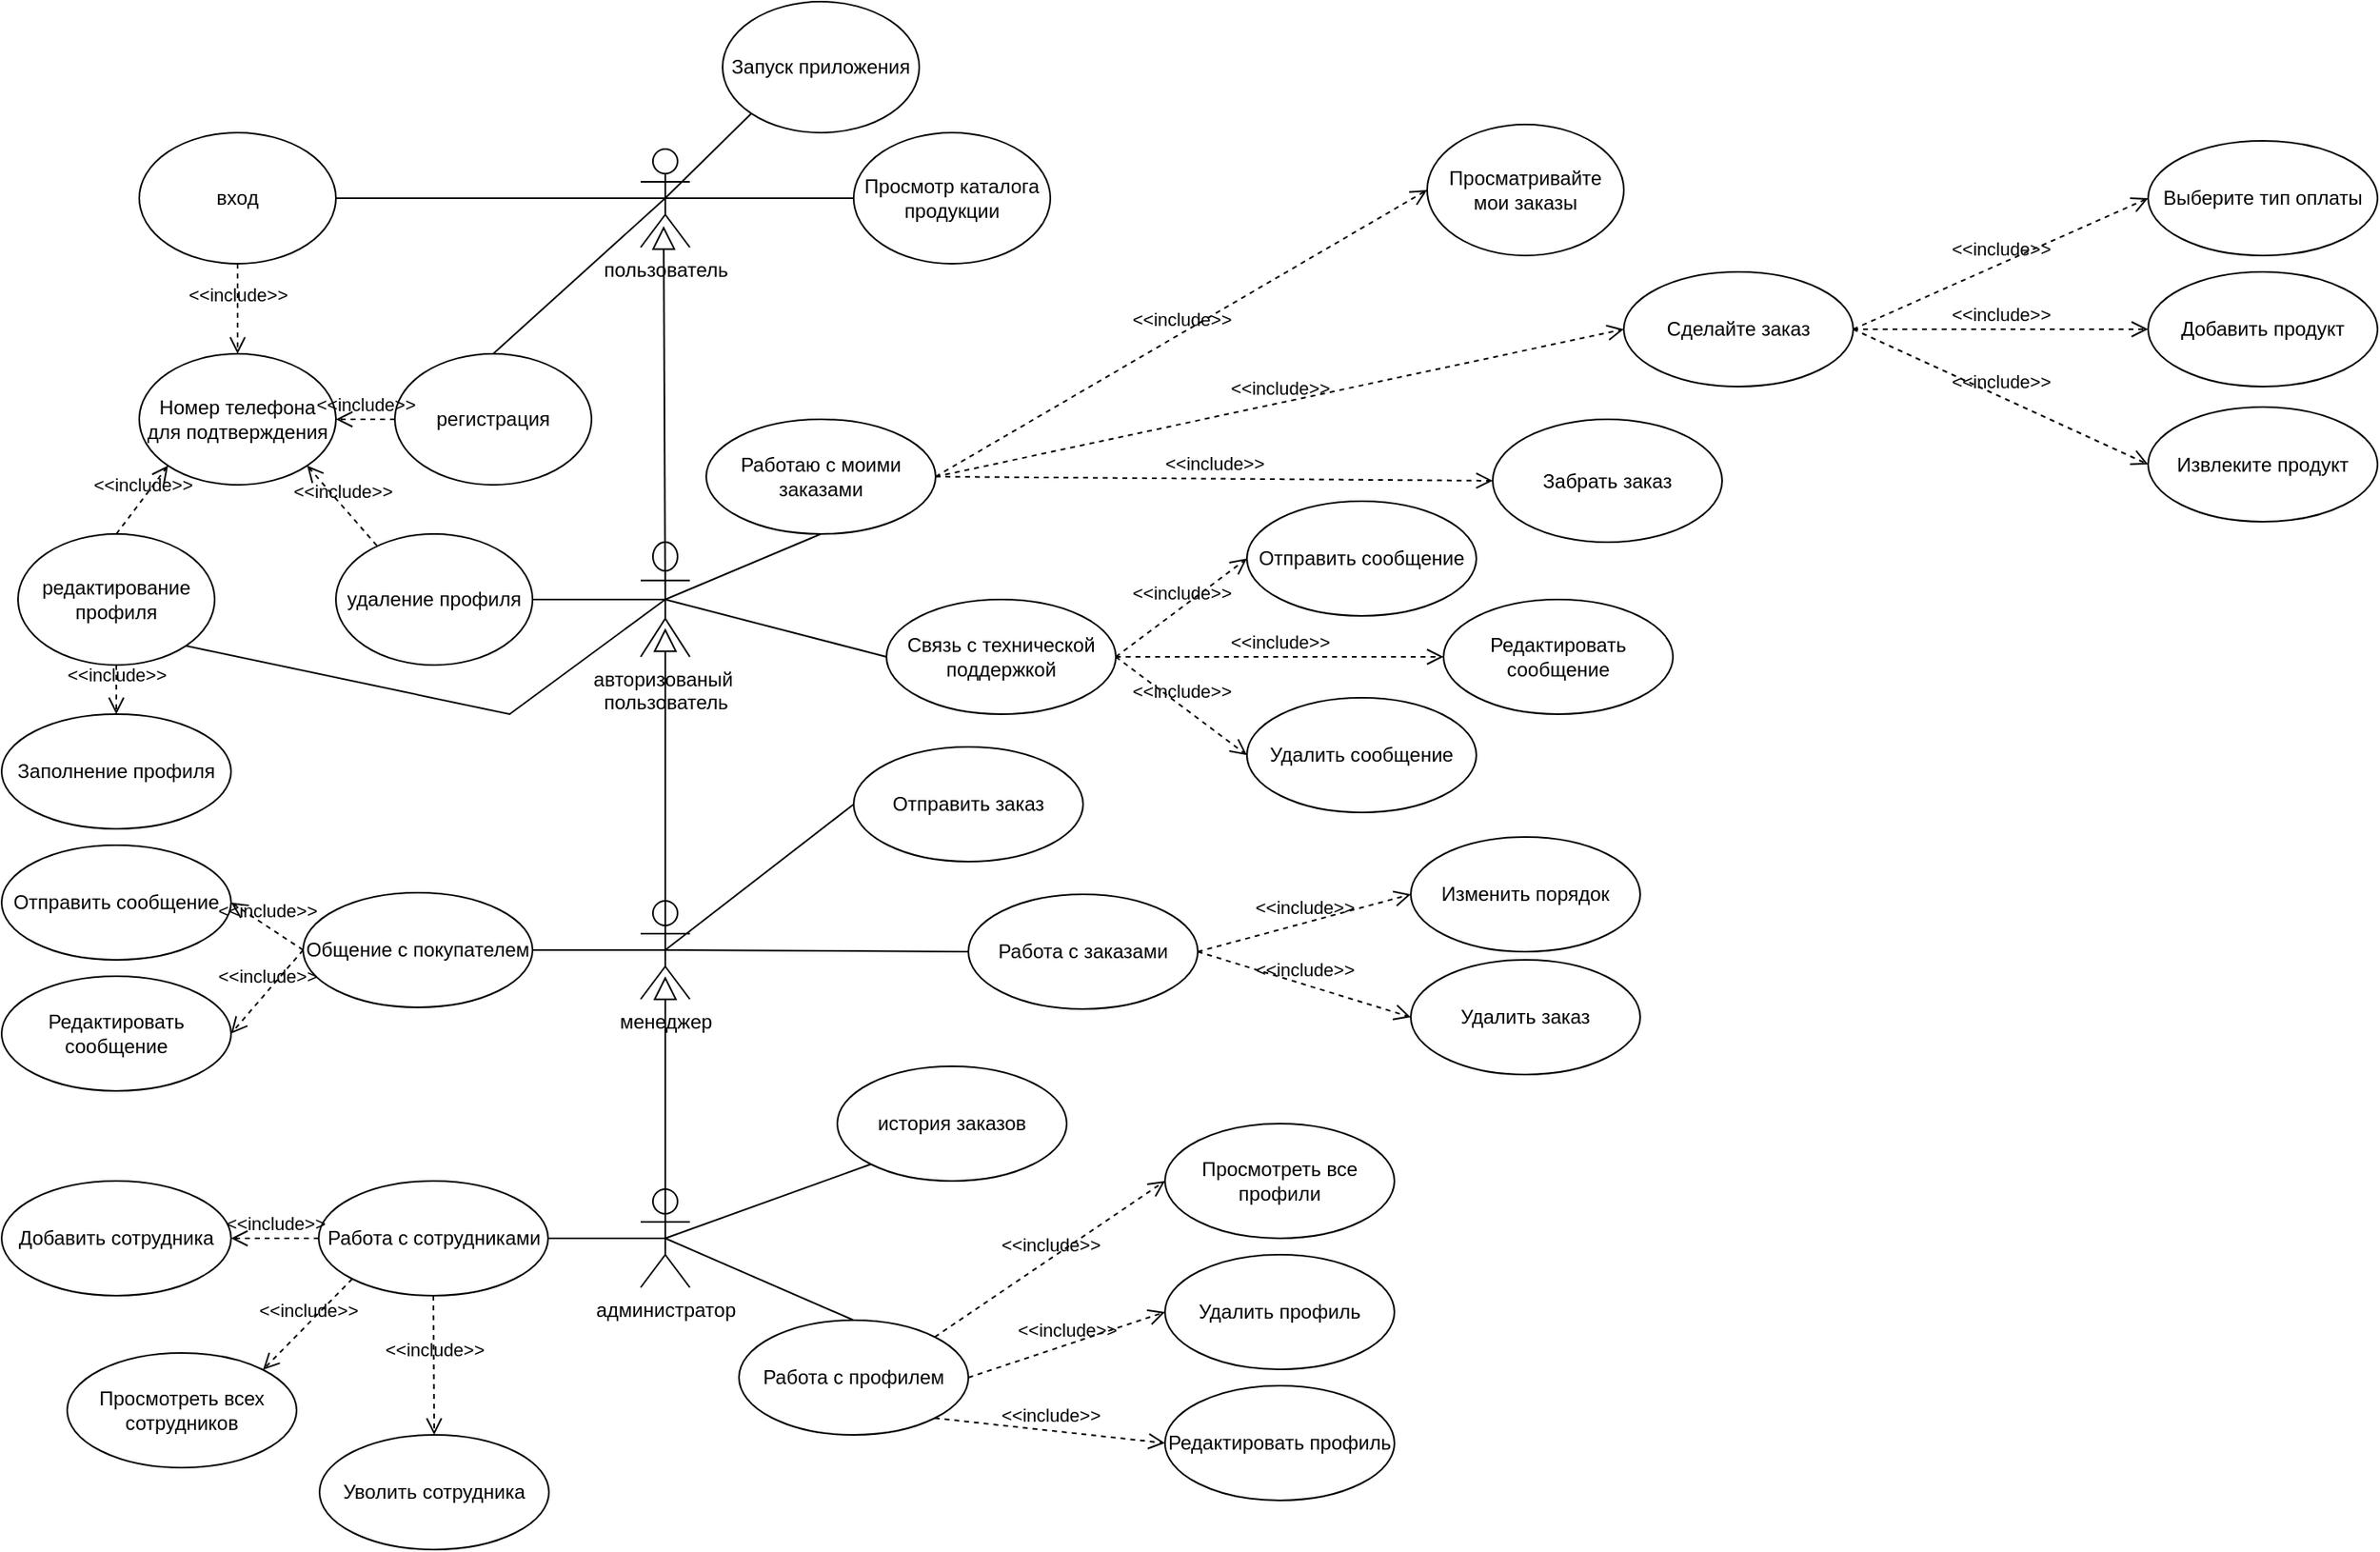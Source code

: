 <mxfile version="21.7.5" type="github">
  <diagram name="Страница — 1" id="Q_Mxc9fToZvQJ5Je2SA_">
    <mxGraphModel dx="872" dy="481" grid="1" gridSize="10" guides="1" tooltips="1" connect="1" arrows="1" fold="1" page="1" pageScale="1" pageWidth="827" pageHeight="1169" math="0" shadow="0">
      <root>
        <mxCell id="0" />
        <mxCell id="1" parent="0" />
        <mxCell id="_HKDWuqcOFDPoWPhOU8n-1" value="пользователь" style="shape=umlActor;verticalLabelPosition=bottom;verticalAlign=top;html=1;outlineConnect=0;labelBackgroundColor=none;" vertex="1" parent="1">
          <mxGeometry x="850" y="260" width="30" height="60" as="geometry" />
        </mxCell>
        <mxCell id="_HKDWuqcOFDPoWPhOU8n-2" value="вход" style="ellipse;whiteSpace=wrap;html=1;labelBackgroundColor=none;" vertex="1" parent="1">
          <mxGeometry x="544" y="250" width="120" height="80" as="geometry" />
        </mxCell>
        <mxCell id="_HKDWuqcOFDPoWPhOU8n-3" value="регистрация" style="ellipse;whiteSpace=wrap;html=1;labelBackgroundColor=none;" vertex="1" parent="1">
          <mxGeometry x="700" y="385" width="120" height="80" as="geometry" />
        </mxCell>
        <mxCell id="_HKDWuqcOFDPoWPhOU8n-4" value="Просматривайте мои заказы" style="ellipse;whiteSpace=wrap;html=1;labelBackgroundColor=none;" vertex="1" parent="1">
          <mxGeometry x="1330" y="245" width="120" height="80" as="geometry" />
        </mxCell>
        <mxCell id="_HKDWuqcOFDPoWPhOU8n-5" value="Запуск приложения" style="ellipse;whiteSpace=wrap;html=1;labelBackgroundColor=none;" vertex="1" parent="1">
          <mxGeometry x="900" y="170" width="120" height="80" as="geometry" />
        </mxCell>
        <mxCell id="_HKDWuqcOFDPoWPhOU8n-6" value="удаление профиля" style="ellipse;whiteSpace=wrap;html=1;labelBackgroundColor=none;" vertex="1" parent="1">
          <mxGeometry x="664" y="495" width="120" height="80" as="geometry" />
        </mxCell>
        <mxCell id="_HKDWuqcOFDPoWPhOU8n-7" value="Номер телефона для подтверждения" style="ellipse;whiteSpace=wrap;html=1;labelBackgroundColor=none;" vertex="1" parent="1">
          <mxGeometry x="544" y="385" width="120" height="80" as="geometry" />
        </mxCell>
        <mxCell id="_HKDWuqcOFDPoWPhOU8n-8" value="Просмотр каталога продукции" style="ellipse;whiteSpace=wrap;html=1;labelBackgroundColor=none;" vertex="1" parent="1">
          <mxGeometry x="980" y="250" width="120" height="80" as="geometry" />
        </mxCell>
        <mxCell id="_HKDWuqcOFDPoWPhOU8n-9" value="авторизованый&amp;nbsp;&lt;br&gt;пользователь" style="shape=umlActor;verticalLabelPosition=bottom;verticalAlign=top;html=1;labelBackgroundColor=none;" vertex="1" parent="1">
          <mxGeometry x="850" y="500" width="30" height="70" as="geometry" />
        </mxCell>
        <mxCell id="_HKDWuqcOFDPoWPhOU8n-10" value="&amp;lt;&amp;lt;include&amp;gt;&amp;gt;" style="html=1;verticalAlign=bottom;endArrow=open;dashed=1;endSize=8;curved=0;rounded=0;exitX=0;exitY=0.5;exitDx=0;exitDy=0;entryX=1;entryY=0.5;entryDx=0;entryDy=0;labelBackgroundColor=none;fontColor=default;" edge="1" parent="1" source="_HKDWuqcOFDPoWPhOU8n-3" target="_HKDWuqcOFDPoWPhOU8n-7">
          <mxGeometry relative="1" as="geometry">
            <mxPoint x="520" y="435" as="sourcePoint" />
            <mxPoint x="480" y="435" as="targetPoint" />
          </mxGeometry>
        </mxCell>
        <mxCell id="_HKDWuqcOFDPoWPhOU8n-11" value="&amp;lt;&amp;lt;include&amp;gt;&amp;gt;" style="html=1;verticalAlign=bottom;endArrow=open;dashed=1;endSize=8;curved=0;rounded=0;exitX=0.5;exitY=1;exitDx=0;exitDy=0;entryX=0.5;entryY=0;entryDx=0;entryDy=0;labelBackgroundColor=none;fontColor=default;" edge="1" parent="1" source="_HKDWuqcOFDPoWPhOU8n-2" target="_HKDWuqcOFDPoWPhOU8n-7">
          <mxGeometry relative="1" as="geometry">
            <mxPoint x="600" y="355" as="sourcePoint" />
            <mxPoint x="480" y="345" as="targetPoint" />
          </mxGeometry>
        </mxCell>
        <mxCell id="_HKDWuqcOFDPoWPhOU8n-12" value="Сделайте заказ" style="ellipse;whiteSpace=wrap;html=1;labelBackgroundColor=none;" vertex="1" parent="1">
          <mxGeometry x="1450" y="335" width="140" height="70" as="geometry" />
        </mxCell>
        <mxCell id="_HKDWuqcOFDPoWPhOU8n-13" value="Добавить продукт" style="ellipse;whiteSpace=wrap;html=1;labelBackgroundColor=none;" vertex="1" parent="1">
          <mxGeometry x="1770" y="335" width="140" height="70" as="geometry" />
        </mxCell>
        <mxCell id="_HKDWuqcOFDPoWPhOU8n-14" value="Извлеките продукт" style="ellipse;whiteSpace=wrap;html=1;labelBackgroundColor=none;" vertex="1" parent="1">
          <mxGeometry x="1770" y="417.5" width="140" height="70" as="geometry" />
        </mxCell>
        <mxCell id="_HKDWuqcOFDPoWPhOU8n-15" value="&amp;lt;&amp;lt;include&amp;gt;&amp;gt;" style="html=1;verticalAlign=bottom;endArrow=open;dashed=1;endSize=8;curved=0;rounded=0;exitX=1;exitY=0.5;exitDx=0;exitDy=0;entryX=0;entryY=0.5;entryDx=0;entryDy=0;labelBackgroundColor=none;fontColor=default;" edge="1" parent="1" source="_HKDWuqcOFDPoWPhOU8n-12" target="_HKDWuqcOFDPoWPhOU8n-13">
          <mxGeometry relative="1" as="geometry">
            <mxPoint x="1350" y="430" as="sourcePoint" />
            <mxPoint x="677" y="420" as="targetPoint" />
          </mxGeometry>
        </mxCell>
        <mxCell id="_HKDWuqcOFDPoWPhOU8n-16" value="&amp;lt;&amp;lt;include&amp;gt;&amp;gt;" style="html=1;verticalAlign=bottom;endArrow=open;dashed=1;endSize=8;curved=0;rounded=0;exitX=1;exitY=0.5;exitDx=0;exitDy=0;entryX=0;entryY=0.5;entryDx=0;entryDy=0;labelBackgroundColor=none;fontColor=default;" edge="1" parent="1" source="_HKDWuqcOFDPoWPhOU8n-12" target="_HKDWuqcOFDPoWPhOU8n-14">
          <mxGeometry relative="1" as="geometry">
            <mxPoint x="1350" y="430" as="sourcePoint" />
            <mxPoint x="1290" y="410" as="targetPoint" />
          </mxGeometry>
        </mxCell>
        <mxCell id="_HKDWuqcOFDPoWPhOU8n-17" value="&amp;lt;&amp;lt;include&amp;gt;&amp;gt;" style="html=1;verticalAlign=bottom;endArrow=open;dashed=1;endSize=8;curved=0;rounded=0;exitX=0.208;exitY=0.088;exitDx=0;exitDy=0;entryX=1;entryY=1;entryDx=0;entryDy=0;exitPerimeter=0;labelBackgroundColor=none;fontColor=default;" edge="1" parent="1" source="_HKDWuqcOFDPoWPhOU8n-6" target="_HKDWuqcOFDPoWPhOU8n-7">
          <mxGeometry relative="1" as="geometry">
            <mxPoint x="663.5" y="530" as="sourcePoint" />
            <mxPoint x="610.5" y="615" as="targetPoint" />
          </mxGeometry>
        </mxCell>
        <mxCell id="_HKDWuqcOFDPoWPhOU8n-18" value="Заполнение профиля" style="ellipse;whiteSpace=wrap;html=1;labelBackgroundColor=none;" vertex="1" parent="1">
          <mxGeometry x="460" y="605" width="140" height="70" as="geometry" />
        </mxCell>
        <mxCell id="_HKDWuqcOFDPoWPhOU8n-19" value="&amp;lt;&amp;lt;include&amp;gt;&amp;gt;" style="html=1;verticalAlign=bottom;endArrow=open;dashed=1;endSize=8;curved=0;rounded=0;exitX=0.5;exitY=1;exitDx=0;exitDy=0;entryX=0.5;entryY=0;entryDx=0;entryDy=0;labelBackgroundColor=none;fontColor=default;" edge="1" parent="1" source="_HKDWuqcOFDPoWPhOU8n-55" target="_HKDWuqcOFDPoWPhOU8n-18">
          <mxGeometry relative="1" as="geometry">
            <mxPoint x="673.5" y="540" as="sourcePoint" />
            <mxPoint x="542" y="553" as="targetPoint" />
          </mxGeometry>
        </mxCell>
        <mxCell id="_HKDWuqcOFDPoWPhOU8n-20" value="Выберите тип оплаты" style="ellipse;whiteSpace=wrap;html=1;labelBackgroundColor=none;" vertex="1" parent="1">
          <mxGeometry x="1770" y="255" width="140" height="70" as="geometry" />
        </mxCell>
        <mxCell id="_HKDWuqcOFDPoWPhOU8n-21" value="&amp;lt;&amp;lt;include&amp;gt;&amp;gt;" style="html=1;verticalAlign=bottom;endArrow=open;dashed=1;endSize=8;curved=0;rounded=0;entryX=0;entryY=0.5;entryDx=0;entryDy=0;exitX=1;exitY=0.5;exitDx=0;exitDy=0;labelBackgroundColor=none;fontColor=default;" edge="1" parent="1" source="_HKDWuqcOFDPoWPhOU8n-12" target="_HKDWuqcOFDPoWPhOU8n-20">
          <mxGeometry relative="1" as="geometry">
            <mxPoint x="1280" y="435" as="sourcePoint" />
            <mxPoint x="1350" y="430" as="targetPoint" />
          </mxGeometry>
        </mxCell>
        <mxCell id="_HKDWuqcOFDPoWPhOU8n-22" value="Работаю с моими заказами" style="ellipse;whiteSpace=wrap;html=1;labelBackgroundColor=none;" vertex="1" parent="1">
          <mxGeometry x="890" y="425" width="140" height="70" as="geometry" />
        </mxCell>
        <mxCell id="_HKDWuqcOFDPoWPhOU8n-23" value="&amp;lt;&amp;lt;include&amp;gt;&amp;gt;" style="html=1;verticalAlign=bottom;endArrow=open;dashed=1;endSize=8;curved=0;rounded=0;exitX=1;exitY=0.5;exitDx=0;exitDy=0;entryX=0;entryY=0.5;entryDx=0;entryDy=0;labelBackgroundColor=none;fontColor=default;" edge="1" parent="1" source="_HKDWuqcOFDPoWPhOU8n-22" target="_HKDWuqcOFDPoWPhOU8n-12">
          <mxGeometry relative="1" as="geometry">
            <mxPoint x="1250" y="440" as="sourcePoint" />
            <mxPoint x="1130" y="435" as="targetPoint" />
          </mxGeometry>
        </mxCell>
        <mxCell id="_HKDWuqcOFDPoWPhOU8n-24" value="Забрать заказ" style="ellipse;whiteSpace=wrap;html=1;labelBackgroundColor=none;" vertex="1" parent="1">
          <mxGeometry x="1370" y="425" width="140" height="75" as="geometry" />
        </mxCell>
        <mxCell id="_HKDWuqcOFDPoWPhOU8n-25" value="&amp;lt;&amp;lt;include&amp;gt;&amp;gt;" style="html=1;verticalAlign=bottom;endArrow=open;dashed=1;endSize=8;curved=0;rounded=0;exitX=1;exitY=0.5;exitDx=0;exitDy=0;entryX=0;entryY=0.5;entryDx=0;entryDy=0;labelBackgroundColor=none;fontColor=default;" edge="1" parent="1" source="_HKDWuqcOFDPoWPhOU8n-22" target="_HKDWuqcOFDPoWPhOU8n-24">
          <mxGeometry relative="1" as="geometry">
            <mxPoint x="1290" y="440" as="sourcePoint" />
            <mxPoint x="1350" y="540" as="targetPoint" />
          </mxGeometry>
        </mxCell>
        <mxCell id="_HKDWuqcOFDPoWPhOU8n-26" value="Связь с технической поддержкой" style="ellipse;whiteSpace=wrap;html=1;labelBackgroundColor=none;" vertex="1" parent="1">
          <mxGeometry x="1000" y="535" width="140" height="70" as="geometry" />
        </mxCell>
        <mxCell id="_HKDWuqcOFDPoWPhOU8n-27" value="менеджер" style="shape=umlActor;verticalLabelPosition=bottom;verticalAlign=top;html=1;labelBackgroundColor=none;" vertex="1" parent="1">
          <mxGeometry x="850" y="719" width="30" height="60" as="geometry" />
        </mxCell>
        <mxCell id="_HKDWuqcOFDPoWPhOU8n-28" value="Отправить заказ" style="ellipse;whiteSpace=wrap;html=1;labelBackgroundColor=none;" vertex="1" parent="1">
          <mxGeometry x="980" y="625" width="140" height="70" as="geometry" />
        </mxCell>
        <mxCell id="_HKDWuqcOFDPoWPhOU8n-29" value="Отправить сообщение" style="ellipse;whiteSpace=wrap;html=1;labelBackgroundColor=none;" vertex="1" parent="1">
          <mxGeometry x="1220" y="475" width="140" height="70" as="geometry" />
        </mxCell>
        <mxCell id="_HKDWuqcOFDPoWPhOU8n-30" value="&amp;lt;&amp;lt;include&amp;gt;&amp;gt;" style="html=1;verticalAlign=bottom;endArrow=open;dashed=1;endSize=8;curved=0;rounded=0;exitX=1;exitY=0.5;exitDx=0;exitDy=0;entryX=0;entryY=0.5;entryDx=0;entryDy=0;labelBackgroundColor=none;fontColor=default;" edge="1" parent="1" source="_HKDWuqcOFDPoWPhOU8n-26" target="_HKDWuqcOFDPoWPhOU8n-29">
          <mxGeometry relative="1" as="geometry">
            <mxPoint x="1100" y="445" as="sourcePoint" />
            <mxPoint x="1140" y="380" as="targetPoint" />
          </mxGeometry>
        </mxCell>
        <mxCell id="_HKDWuqcOFDPoWPhOU8n-31" value="Удалить сообщение" style="ellipse;whiteSpace=wrap;html=1;labelBackgroundColor=none;" vertex="1" parent="1">
          <mxGeometry x="1220" y="595" width="140" height="70" as="geometry" />
        </mxCell>
        <mxCell id="_HKDWuqcOFDPoWPhOU8n-32" value="&amp;lt;&amp;lt;include&amp;gt;&amp;gt;" style="html=1;verticalAlign=bottom;endArrow=open;dashed=1;endSize=8;curved=0;rounded=0;exitX=1;exitY=0.5;exitDx=0;exitDy=0;entryX=0;entryY=0.5;entryDx=0;entryDy=0;labelBackgroundColor=none;fontColor=default;" edge="1" parent="1" source="_HKDWuqcOFDPoWPhOU8n-26" target="_HKDWuqcOFDPoWPhOU8n-31">
          <mxGeometry relative="1" as="geometry">
            <mxPoint x="1100" y="640" as="sourcePoint" />
            <mxPoint x="1140" y="590" as="targetPoint" />
          </mxGeometry>
        </mxCell>
        <mxCell id="_HKDWuqcOFDPoWPhOU8n-33" value="Общение с покупателем" style="ellipse;whiteSpace=wrap;html=1;labelBackgroundColor=none;" vertex="1" parent="1">
          <mxGeometry x="644" y="714" width="140" height="70" as="geometry" />
        </mxCell>
        <mxCell id="_HKDWuqcOFDPoWPhOU8n-34" value="Отправить сообщение" style="ellipse;whiteSpace=wrap;html=1;labelBackgroundColor=none;" vertex="1" parent="1">
          <mxGeometry x="460" y="685" width="140" height="70" as="geometry" />
        </mxCell>
        <mxCell id="_HKDWuqcOFDPoWPhOU8n-35" value="&amp;lt;&amp;lt;include&amp;gt;&amp;gt;" style="html=1;verticalAlign=bottom;endArrow=open;dashed=1;endSize=8;curved=0;rounded=0;exitX=0;exitY=0.5;exitDx=0;exitDy=0;entryX=1;entryY=0.5;entryDx=0;entryDy=0;labelBackgroundColor=none;fontColor=default;" edge="1" parent="1" source="_HKDWuqcOFDPoWPhOU8n-33" target="_HKDWuqcOFDPoWPhOU8n-34">
          <mxGeometry relative="1" as="geometry">
            <mxPoint x="440" y="740" as="sourcePoint" />
            <mxPoint x="490" y="490" as="targetPoint" />
          </mxGeometry>
        </mxCell>
        <mxCell id="_HKDWuqcOFDPoWPhOU8n-36" value="администратор" style="shape=umlActor;verticalLabelPosition=bottom;verticalAlign=top;html=1;labelBackgroundColor=none;" vertex="1" parent="1">
          <mxGeometry x="850" y="895" width="30" height="60" as="geometry" />
        </mxCell>
        <mxCell id="_HKDWuqcOFDPoWPhOU8n-37" value="история заказов" style="ellipse;whiteSpace=wrap;html=1;labelBackgroundColor=none;" vertex="1" parent="1">
          <mxGeometry x="970" y="820" width="140" height="70" as="geometry" />
        </mxCell>
        <mxCell id="_HKDWuqcOFDPoWPhOU8n-38" value="Работа с сотрудниками" style="ellipse;whiteSpace=wrap;html=1;labelBackgroundColor=none;" vertex="1" parent="1">
          <mxGeometry x="653.5" y="890" width="140" height="70" as="geometry" />
        </mxCell>
        <mxCell id="_HKDWuqcOFDPoWPhOU8n-39" value="Добавить сотрудника" style="ellipse;whiteSpace=wrap;html=1;labelBackgroundColor=none;" vertex="1" parent="1">
          <mxGeometry x="460" y="890" width="140" height="70" as="geometry" />
        </mxCell>
        <mxCell id="_HKDWuqcOFDPoWPhOU8n-40" value="Уволить сотрудника" style="ellipse;whiteSpace=wrap;html=1;labelBackgroundColor=none;" vertex="1" parent="1">
          <mxGeometry x="654" y="1045" width="140" height="70" as="geometry" />
        </mxCell>
        <mxCell id="_HKDWuqcOFDPoWPhOU8n-41" value="&amp;lt;&amp;lt;include&amp;gt;&amp;gt;" style="html=1;verticalAlign=bottom;endArrow=open;dashed=1;endSize=8;curved=0;rounded=0;exitX=0;exitY=0.5;exitDx=0;exitDy=0;entryX=1;entryY=0.5;entryDx=0;entryDy=0;labelBackgroundColor=none;fontColor=default;" edge="1" parent="1" source="_HKDWuqcOFDPoWPhOU8n-38" target="_HKDWuqcOFDPoWPhOU8n-39">
          <mxGeometry relative="1" as="geometry">
            <mxPoint x="680.0" y="850" as="sourcePoint" />
            <mxPoint x="610" y="800" as="targetPoint" />
          </mxGeometry>
        </mxCell>
        <mxCell id="_HKDWuqcOFDPoWPhOU8n-42" value="&amp;lt;&amp;lt;include&amp;gt;&amp;gt;" style="html=1;verticalAlign=bottom;endArrow=open;dashed=1;endSize=8;curved=0;rounded=0;exitX=0.5;exitY=1;exitDx=0;exitDy=0;entryX=0.5;entryY=0;entryDx=0;entryDy=0;labelBackgroundColor=none;fontColor=default;" edge="1" parent="1" source="_HKDWuqcOFDPoWPhOU8n-38" target="_HKDWuqcOFDPoWPhOU8n-40">
          <mxGeometry relative="1" as="geometry">
            <mxPoint x="664" y="769" as="sourcePoint" />
            <mxPoint x="620" y="810" as="targetPoint" />
          </mxGeometry>
        </mxCell>
        <mxCell id="_HKDWuqcOFDPoWPhOU8n-43" value="Просмотреть всех сотрудников" style="ellipse;whiteSpace=wrap;html=1;labelBackgroundColor=none;" vertex="1" parent="1">
          <mxGeometry x="500" y="995" width="140" height="70" as="geometry" />
        </mxCell>
        <mxCell id="_HKDWuqcOFDPoWPhOU8n-44" value="&amp;lt;&amp;lt;include&amp;gt;&amp;gt;" style="html=1;verticalAlign=bottom;endArrow=open;dashed=1;endSize=8;curved=0;rounded=0;exitX=0;exitY=1;exitDx=0;exitDy=0;entryX=1;entryY=0;entryDx=0;entryDy=0;labelBackgroundColor=none;fontColor=default;" edge="1" parent="1" source="_HKDWuqcOFDPoWPhOU8n-38" target="_HKDWuqcOFDPoWPhOU8n-43">
          <mxGeometry relative="1" as="geometry">
            <mxPoint x="674" y="779" as="sourcePoint" />
            <mxPoint x="630" y="820" as="targetPoint" />
          </mxGeometry>
        </mxCell>
        <mxCell id="_HKDWuqcOFDPoWPhOU8n-45" value="Удалить заказ" style="ellipse;whiteSpace=wrap;html=1;labelBackgroundColor=none;" vertex="1" parent="1">
          <mxGeometry x="1320" y="755" width="140" height="70" as="geometry" />
        </mxCell>
        <mxCell id="_HKDWuqcOFDPoWPhOU8n-46" value="Работа с заказами" style="ellipse;whiteSpace=wrap;html=1;labelBackgroundColor=none;" vertex="1" parent="1">
          <mxGeometry x="1050" y="715" width="140" height="70" as="geometry" />
        </mxCell>
        <mxCell id="_HKDWuqcOFDPoWPhOU8n-47" value="&amp;lt;&amp;lt;include&amp;gt;&amp;gt;" style="html=1;verticalAlign=bottom;endArrow=open;dashed=1;endSize=8;curved=0;rounded=0;exitX=1;exitY=0.5;exitDx=0;exitDy=0;entryX=0;entryY=0.5;entryDx=0;entryDy=0;labelBackgroundColor=none;fontColor=default;" edge="1" parent="1" source="_HKDWuqcOFDPoWPhOU8n-46" target="_HKDWuqcOFDPoWPhOU8n-45">
          <mxGeometry relative="1" as="geometry">
            <mxPoint x="684" y="789" as="sourcePoint" />
            <mxPoint x="640" y="830" as="targetPoint" />
          </mxGeometry>
        </mxCell>
        <mxCell id="_HKDWuqcOFDPoWPhOU8n-48" value="&amp;lt;&amp;lt;include&amp;gt;&amp;gt;" style="html=1;verticalAlign=bottom;endArrow=open;dashed=1;endSize=8;curved=0;rounded=0;exitX=1;exitY=0.5;exitDx=0;exitDy=0;entryX=0;entryY=0.5;entryDx=0;entryDy=0;labelBackgroundColor=none;fontColor=default;" edge="1" parent="1" source="_HKDWuqcOFDPoWPhOU8n-22" target="_HKDWuqcOFDPoWPhOU8n-4">
          <mxGeometry relative="1" as="geometry">
            <mxPoint x="1100" y="445" as="sourcePoint" />
            <mxPoint x="1140" y="380" as="targetPoint" />
          </mxGeometry>
        </mxCell>
        <mxCell id="_HKDWuqcOFDPoWPhOU8n-49" value="Изменить порядок" style="ellipse;whiteSpace=wrap;html=1;labelBackgroundColor=none;" vertex="1" parent="1">
          <mxGeometry x="1320" y="680" width="140" height="70" as="geometry" />
        </mxCell>
        <mxCell id="_HKDWuqcOFDPoWPhOU8n-50" value="Редактировать сообщение" style="ellipse;whiteSpace=wrap;html=1;labelBackgroundColor=none;" vertex="1" parent="1">
          <mxGeometry x="460" y="765" width="140" height="70" as="geometry" />
        </mxCell>
        <mxCell id="_HKDWuqcOFDPoWPhOU8n-51" value="&amp;lt;&amp;lt;include&amp;gt;&amp;gt;" style="html=1;verticalAlign=bottom;endArrow=open;dashed=1;endSize=8;curved=0;rounded=0;exitX=0;exitY=0.5;exitDx=0;exitDy=0;entryX=1;entryY=0.5;entryDx=0;entryDy=0;labelBackgroundColor=none;fontColor=default;" edge="1" parent="1" source="_HKDWuqcOFDPoWPhOU8n-33" target="_HKDWuqcOFDPoWPhOU8n-50">
          <mxGeometry relative="1" as="geometry">
            <mxPoint x="654" y="759" as="sourcePoint" />
            <mxPoint x="620" y="660" as="targetPoint" />
          </mxGeometry>
        </mxCell>
        <mxCell id="_HKDWuqcOFDPoWPhOU8n-52" value="&amp;lt;&amp;lt;include&amp;gt;&amp;gt;" style="html=1;verticalAlign=bottom;endArrow=open;dashed=1;endSize=8;curved=0;rounded=0;exitX=1;exitY=0.5;exitDx=0;exitDy=0;entryX=0;entryY=0.5;entryDx=0;entryDy=0;labelBackgroundColor=none;fontColor=default;" edge="1" parent="1" source="_HKDWuqcOFDPoWPhOU8n-46" target="_HKDWuqcOFDPoWPhOU8n-49">
          <mxGeometry relative="1" as="geometry">
            <mxPoint x="1180" y="759" as="sourcePoint" />
            <mxPoint x="1200" y="880" as="targetPoint" />
          </mxGeometry>
        </mxCell>
        <mxCell id="_HKDWuqcOFDPoWPhOU8n-53" value="Редактировать сообщение" style="ellipse;whiteSpace=wrap;html=1;labelBackgroundColor=none;" vertex="1" parent="1">
          <mxGeometry x="1340" y="535" width="140" height="70" as="geometry" />
        </mxCell>
        <mxCell id="_HKDWuqcOFDPoWPhOU8n-54" value="&amp;lt;&amp;lt;include&amp;gt;&amp;gt;" style="html=1;verticalAlign=bottom;endArrow=open;dashed=1;endSize=8;curved=0;rounded=0;exitX=1;exitY=0.5;exitDx=0;exitDy=0;entryX=0;entryY=0.5;entryDx=0;entryDy=0;labelBackgroundColor=none;fontColor=default;" edge="1" parent="1" source="_HKDWuqcOFDPoWPhOU8n-26" target="_HKDWuqcOFDPoWPhOU8n-53">
          <mxGeometry relative="1" as="geometry">
            <mxPoint x="1100" y="590" as="sourcePoint" />
            <mxPoint x="1430" y="520" as="targetPoint" />
          </mxGeometry>
        </mxCell>
        <mxCell id="_HKDWuqcOFDPoWPhOU8n-55" value="редактирование профиля" style="ellipse;whiteSpace=wrap;html=1;direction=east;labelBackgroundColor=none;" vertex="1" parent="1">
          <mxGeometry x="470" y="495" width="120" height="80" as="geometry" />
        </mxCell>
        <mxCell id="_HKDWuqcOFDPoWPhOU8n-56" value="" style="endArrow=none;html=1;rounded=0;exitX=1;exitY=0.5;exitDx=0;exitDy=0;entryX=0.5;entryY=0.5;entryDx=0;entryDy=0;entryPerimeter=0;labelBackgroundColor=none;fontColor=default;" edge="1" parent="1" source="_HKDWuqcOFDPoWPhOU8n-6" target="_HKDWuqcOFDPoWPhOU8n-9">
          <mxGeometry width="50" height="50" relative="1" as="geometry">
            <mxPoint x="1050" y="565" as="sourcePoint" />
            <mxPoint x="860" y="530" as="targetPoint" />
          </mxGeometry>
        </mxCell>
        <mxCell id="_HKDWuqcOFDPoWPhOU8n-57" value="Просмотреть все профили" style="ellipse;whiteSpace=wrap;html=1;labelBackgroundColor=none;" vertex="1" parent="1">
          <mxGeometry x="1170" y="855" width="140" height="70" as="geometry" />
        </mxCell>
        <mxCell id="_HKDWuqcOFDPoWPhOU8n-58" value="Работа с профилем" style="ellipse;whiteSpace=wrap;html=1;labelBackgroundColor=none;" vertex="1" parent="1">
          <mxGeometry x="910" y="975" width="140" height="70" as="geometry" />
        </mxCell>
        <mxCell id="_HKDWuqcOFDPoWPhOU8n-59" value="Удалить профиль" style="ellipse;whiteSpace=wrap;html=1;labelBackgroundColor=none;" vertex="1" parent="1">
          <mxGeometry x="1170" y="935" width="140" height="70" as="geometry" />
        </mxCell>
        <mxCell id="_HKDWuqcOFDPoWPhOU8n-60" value="Редактировать профиль" style="ellipse;whiteSpace=wrap;html=1;labelBackgroundColor=none;" vertex="1" parent="1">
          <mxGeometry x="1170" y="1015" width="140" height="70" as="geometry" />
        </mxCell>
        <mxCell id="_HKDWuqcOFDPoWPhOU8n-61" value="&amp;lt;&amp;lt;include&amp;gt;&amp;gt;" style="html=1;verticalAlign=bottom;endArrow=open;dashed=1;endSize=8;curved=0;rounded=0;exitX=0.5;exitY=0;exitDx=0;exitDy=0;entryX=0;entryY=1;entryDx=0;entryDy=0;labelBackgroundColor=none;fontColor=default;" edge="1" parent="1" source="_HKDWuqcOFDPoWPhOU8n-55" target="_HKDWuqcOFDPoWPhOU8n-7">
          <mxGeometry relative="1" as="geometry">
            <mxPoint x="674" y="540" as="sourcePoint" />
            <mxPoint x="610" y="565" as="targetPoint" />
          </mxGeometry>
        </mxCell>
        <mxCell id="_HKDWuqcOFDPoWPhOU8n-62" value="&amp;lt;&amp;lt;include&amp;gt;&amp;gt;" style="html=1;verticalAlign=bottom;endArrow=open;dashed=1;endSize=8;curved=0;rounded=0;exitX=1;exitY=1;exitDx=0;exitDy=0;entryX=0;entryY=0.5;entryDx=0;entryDy=0;labelBackgroundColor=none;fontColor=default;" edge="1" parent="1" source="_HKDWuqcOFDPoWPhOU8n-58" target="_HKDWuqcOFDPoWPhOU8n-60">
          <mxGeometry relative="1" as="geometry">
            <mxPoint x="754" y="905" as="sourcePoint" />
            <mxPoint x="754" y="975" as="targetPoint" />
          </mxGeometry>
        </mxCell>
        <mxCell id="_HKDWuqcOFDPoWPhOU8n-63" value="&amp;lt;&amp;lt;include&amp;gt;&amp;gt;" style="html=1;verticalAlign=bottom;endArrow=open;dashed=1;endSize=8;curved=0;rounded=0;exitX=1;exitY=0.5;exitDx=0;exitDy=0;entryX=0;entryY=0.5;entryDx=0;entryDy=0;labelBackgroundColor=none;fontColor=default;" edge="1" parent="1" source="_HKDWuqcOFDPoWPhOU8n-58" target="_HKDWuqcOFDPoWPhOU8n-59">
          <mxGeometry relative="1" as="geometry">
            <mxPoint x="1089" y="975" as="sourcePoint" />
            <mxPoint x="1141" y="1025" as="targetPoint" />
          </mxGeometry>
        </mxCell>
        <mxCell id="_HKDWuqcOFDPoWPhOU8n-64" value="&amp;lt;&amp;lt;include&amp;gt;&amp;gt;" style="html=1;verticalAlign=bottom;endArrow=open;dashed=1;endSize=8;curved=0;rounded=0;exitX=1;exitY=0;exitDx=0;exitDy=0;entryX=0;entryY=0.5;entryDx=0;entryDy=0;labelBackgroundColor=none;fontColor=default;" edge="1" parent="1" source="_HKDWuqcOFDPoWPhOU8n-58" target="_HKDWuqcOFDPoWPhOU8n-57">
          <mxGeometry relative="1" as="geometry">
            <mxPoint x="1099" y="985" as="sourcePoint" />
            <mxPoint x="1151" y="1035" as="targetPoint" />
          </mxGeometry>
        </mxCell>
        <mxCell id="_HKDWuqcOFDPoWPhOU8n-65" value="" style="endArrow=none;html=1;rounded=0;exitX=1;exitY=0.5;exitDx=0;exitDy=0;entryX=0.5;entryY=0.5;entryDx=0;entryDy=0;entryPerimeter=0;labelBackgroundColor=none;fontColor=default;" edge="1" parent="1" source="_HKDWuqcOFDPoWPhOU8n-38" target="_HKDWuqcOFDPoWPhOU8n-36">
          <mxGeometry width="50" height="50" relative="1" as="geometry">
            <mxPoint x="1030" y="745" as="sourcePoint" />
            <mxPoint x="1080" y="695" as="targetPoint" />
          </mxGeometry>
        </mxCell>
        <mxCell id="_HKDWuqcOFDPoWPhOU8n-66" value="" style="endArrow=none;html=1;rounded=0;exitX=0.5;exitY=0.5;exitDx=0;exitDy=0;exitPerimeter=0;entryX=1;entryY=0.5;entryDx=0;entryDy=0;labelBackgroundColor=none;fontColor=default;" edge="1" parent="1" source="_HKDWuqcOFDPoWPhOU8n-27" target="_HKDWuqcOFDPoWPhOU8n-33">
          <mxGeometry width="50" height="50" relative="1" as="geometry">
            <mxPoint x="1030" y="685" as="sourcePoint" />
            <mxPoint x="1080" y="635" as="targetPoint" />
          </mxGeometry>
        </mxCell>
        <mxCell id="_HKDWuqcOFDPoWPhOU8n-67" value="" style="endArrow=block;dashed=0;endFill=0;endSize=12;html=1;rounded=0;exitX=0.5;exitY=0.5;exitDx=0;exitDy=0;exitPerimeter=0;labelBackgroundColor=none;fontColor=default;entryX=0.467;entryY=0.783;entryDx=0;entryDy=0;entryPerimeter=0;" edge="1" parent="1" source="_HKDWuqcOFDPoWPhOU8n-9" target="_HKDWuqcOFDPoWPhOU8n-1">
          <mxGeometry width="160" relative="1" as="geometry">
            <mxPoint x="1710" y="605" as="sourcePoint" />
            <mxPoint x="865" y="325" as="targetPoint" />
            <Array as="points" />
          </mxGeometry>
        </mxCell>
        <mxCell id="_HKDWuqcOFDPoWPhOU8n-68" value="" style="endArrow=block;dashed=0;endFill=0;endSize=12;html=1;rounded=0;exitX=0.5;exitY=0.5;exitDx=0;exitDy=0;exitPerimeter=0;entryX=0.5;entryY=0.75;entryDx=0;entryDy=0;entryPerimeter=0;labelBackgroundColor=none;fontColor=default;" edge="1" parent="1" source="_HKDWuqcOFDPoWPhOU8n-27" target="_HKDWuqcOFDPoWPhOU8n-9">
          <mxGeometry width="160" relative="1" as="geometry">
            <mxPoint x="810" y="675" as="sourcePoint" />
            <mxPoint x="865" y="555" as="targetPoint" />
          </mxGeometry>
        </mxCell>
        <mxCell id="_HKDWuqcOFDPoWPhOU8n-69" value="" style="endArrow=block;dashed=0;endFill=0;endSize=12;html=1;rounded=0;exitX=0.5;exitY=0.5;exitDx=0;exitDy=0;exitPerimeter=0;entryX=0.5;entryY=0.767;entryDx=0;entryDy=0;entryPerimeter=0;labelBackgroundColor=none;fontColor=default;" edge="1" parent="1" source="_HKDWuqcOFDPoWPhOU8n-36" target="_HKDWuqcOFDPoWPhOU8n-27">
          <mxGeometry width="160" relative="1" as="geometry">
            <mxPoint x="810" y="785" as="sourcePoint" />
            <mxPoint x="865" y="775" as="targetPoint" />
          </mxGeometry>
        </mxCell>
        <mxCell id="_HKDWuqcOFDPoWPhOU8n-70" value="" style="endArrow=none;html=1;rounded=0;exitX=0.5;exitY=0.5;exitDx=0;exitDy=0;exitPerimeter=0;entryX=0;entryY=1;entryDx=0;entryDy=0;labelBackgroundColor=none;fontColor=default;" edge="1" parent="1" source="_HKDWuqcOFDPoWPhOU8n-1" target="_HKDWuqcOFDPoWPhOU8n-5">
          <mxGeometry width="50" height="50" relative="1" as="geometry">
            <mxPoint x="1050" y="405" as="sourcePoint" />
            <mxPoint x="1100" y="355" as="targetPoint" />
          </mxGeometry>
        </mxCell>
        <mxCell id="_HKDWuqcOFDPoWPhOU8n-71" value="" style="endArrow=none;html=1;rounded=0;exitX=0.5;exitY=0.5;exitDx=0;exitDy=0;exitPerimeter=0;entryX=0;entryY=0.5;entryDx=0;entryDy=0;labelBackgroundColor=none;fontColor=default;" edge="1" parent="1" source="_HKDWuqcOFDPoWPhOU8n-1" target="_HKDWuqcOFDPoWPhOU8n-8">
          <mxGeometry width="50" height="50" relative="1" as="geometry">
            <mxPoint x="1050" y="405" as="sourcePoint" />
            <mxPoint x="1100" y="355" as="targetPoint" />
          </mxGeometry>
        </mxCell>
        <mxCell id="_HKDWuqcOFDPoWPhOU8n-72" value="" style="endArrow=none;html=1;rounded=0;exitX=0.5;exitY=0;exitDx=0;exitDy=0;entryX=0.5;entryY=0.5;entryDx=0;entryDy=0;entryPerimeter=0;labelBackgroundColor=none;fontColor=default;" edge="1" parent="1" source="_HKDWuqcOFDPoWPhOU8n-3" target="_HKDWuqcOFDPoWPhOU8n-1">
          <mxGeometry width="50" height="50" relative="1" as="geometry">
            <mxPoint x="760" y="405" as="sourcePoint" />
            <mxPoint x="810" y="355" as="targetPoint" />
          </mxGeometry>
        </mxCell>
        <mxCell id="_HKDWuqcOFDPoWPhOU8n-73" value="" style="endArrow=none;html=1;rounded=0;exitX=1;exitY=0.5;exitDx=0;exitDy=0;entryX=0.5;entryY=0.5;entryDx=0;entryDy=0;entryPerimeter=0;labelBackgroundColor=none;fontColor=default;" edge="1" parent="1" source="_HKDWuqcOFDPoWPhOU8n-2" target="_HKDWuqcOFDPoWPhOU8n-1">
          <mxGeometry width="50" height="50" relative="1" as="geometry">
            <mxPoint x="760" y="405" as="sourcePoint" />
            <mxPoint x="860" y="295" as="targetPoint" />
          </mxGeometry>
        </mxCell>
        <mxCell id="_HKDWuqcOFDPoWPhOU8n-74" value="" style="endArrow=none;html=1;rounded=0;exitX=0;exitY=0.5;exitDx=0;exitDy=0;entryX=0.5;entryY=0.5;entryDx=0;entryDy=0;entryPerimeter=0;labelBackgroundColor=none;fontColor=default;" edge="1" parent="1" source="_HKDWuqcOFDPoWPhOU8n-46" target="_HKDWuqcOFDPoWPhOU8n-27">
          <mxGeometry width="50" height="50" relative="1" as="geometry">
            <mxPoint x="760" y="805" as="sourcePoint" />
            <mxPoint x="810" y="755" as="targetPoint" />
          </mxGeometry>
        </mxCell>
        <mxCell id="_HKDWuqcOFDPoWPhOU8n-75" value="" style="endArrow=none;html=1;rounded=0;exitX=0;exitY=0.5;exitDx=0;exitDy=0;entryX=0.5;entryY=0.5;entryDx=0;entryDy=0;entryPerimeter=0;labelBackgroundColor=none;fontColor=default;" edge="1" parent="1" source="_HKDWuqcOFDPoWPhOU8n-28" target="_HKDWuqcOFDPoWPhOU8n-27">
          <mxGeometry width="50" height="50" relative="1" as="geometry">
            <mxPoint x="760" y="805" as="sourcePoint" />
            <mxPoint x="810" y="755" as="targetPoint" />
          </mxGeometry>
        </mxCell>
        <mxCell id="_HKDWuqcOFDPoWPhOU8n-76" value="" style="endArrow=none;html=1;rounded=0;entryX=0;entryY=1;entryDx=0;entryDy=0;exitX=0.5;exitY=0.5;exitDx=0;exitDy=0;exitPerimeter=0;labelBackgroundColor=none;fontColor=default;" edge="1" parent="1" source="_HKDWuqcOFDPoWPhOU8n-36" target="_HKDWuqcOFDPoWPhOU8n-37">
          <mxGeometry width="50" height="50" relative="1" as="geometry">
            <mxPoint x="760" y="1005" as="sourcePoint" />
            <mxPoint x="810" y="955" as="targetPoint" />
          </mxGeometry>
        </mxCell>
        <mxCell id="_HKDWuqcOFDPoWPhOU8n-77" value="" style="endArrow=none;html=1;rounded=0;exitX=0.5;exitY=0.5;exitDx=0;exitDy=0;exitPerimeter=0;entryX=0.5;entryY=0;entryDx=0;entryDy=0;labelBackgroundColor=none;fontColor=default;" edge="1" parent="1" source="_HKDWuqcOFDPoWPhOU8n-36" target="_HKDWuqcOFDPoWPhOU8n-58">
          <mxGeometry width="50" height="50" relative="1" as="geometry">
            <mxPoint x="760" y="1005" as="sourcePoint" />
            <mxPoint x="810" y="955" as="targetPoint" />
          </mxGeometry>
        </mxCell>
        <mxCell id="_HKDWuqcOFDPoWPhOU8n-78" value="" style="endArrow=none;html=1;rounded=0;entryX=0.5;entryY=1;entryDx=0;entryDy=0;exitX=0.5;exitY=0.5;exitDx=0;exitDy=0;exitPerimeter=0;labelBackgroundColor=none;fontColor=default;" edge="1" parent="1" source="_HKDWuqcOFDPoWPhOU8n-9" target="_HKDWuqcOFDPoWPhOU8n-22">
          <mxGeometry width="50" height="50" relative="1" as="geometry">
            <mxPoint x="760" y="505" as="sourcePoint" />
            <mxPoint x="810" y="455" as="targetPoint" />
          </mxGeometry>
        </mxCell>
        <mxCell id="_HKDWuqcOFDPoWPhOU8n-79" value="" style="endArrow=none;html=1;rounded=0;entryX=0;entryY=0.5;entryDx=0;entryDy=0;exitX=0.5;exitY=0.5;exitDx=0;exitDy=0;exitPerimeter=0;labelBackgroundColor=none;fontColor=default;" edge="1" parent="1" source="_HKDWuqcOFDPoWPhOU8n-9" target="_HKDWuqcOFDPoWPhOU8n-26">
          <mxGeometry width="50" height="50" relative="1" as="geometry">
            <mxPoint x="760" y="505" as="sourcePoint" />
            <mxPoint x="810" y="455" as="targetPoint" />
          </mxGeometry>
        </mxCell>
        <mxCell id="_HKDWuqcOFDPoWPhOU8n-80" value="" style="endArrow=none;html=1;rounded=0;exitX=0.5;exitY=0.5;exitDx=0;exitDy=0;exitPerimeter=0;entryX=1;entryY=1;entryDx=0;entryDy=0;" edge="1" parent="1" source="_HKDWuqcOFDPoWPhOU8n-9" target="_HKDWuqcOFDPoWPhOU8n-55">
          <mxGeometry width="50" height="50" relative="1" as="geometry">
            <mxPoint x="910" y="555" as="sourcePoint" />
            <mxPoint x="960" y="505" as="targetPoint" />
            <Array as="points">
              <mxPoint x="770" y="605" />
            </Array>
          </mxGeometry>
        </mxCell>
      </root>
    </mxGraphModel>
  </diagram>
</mxfile>
